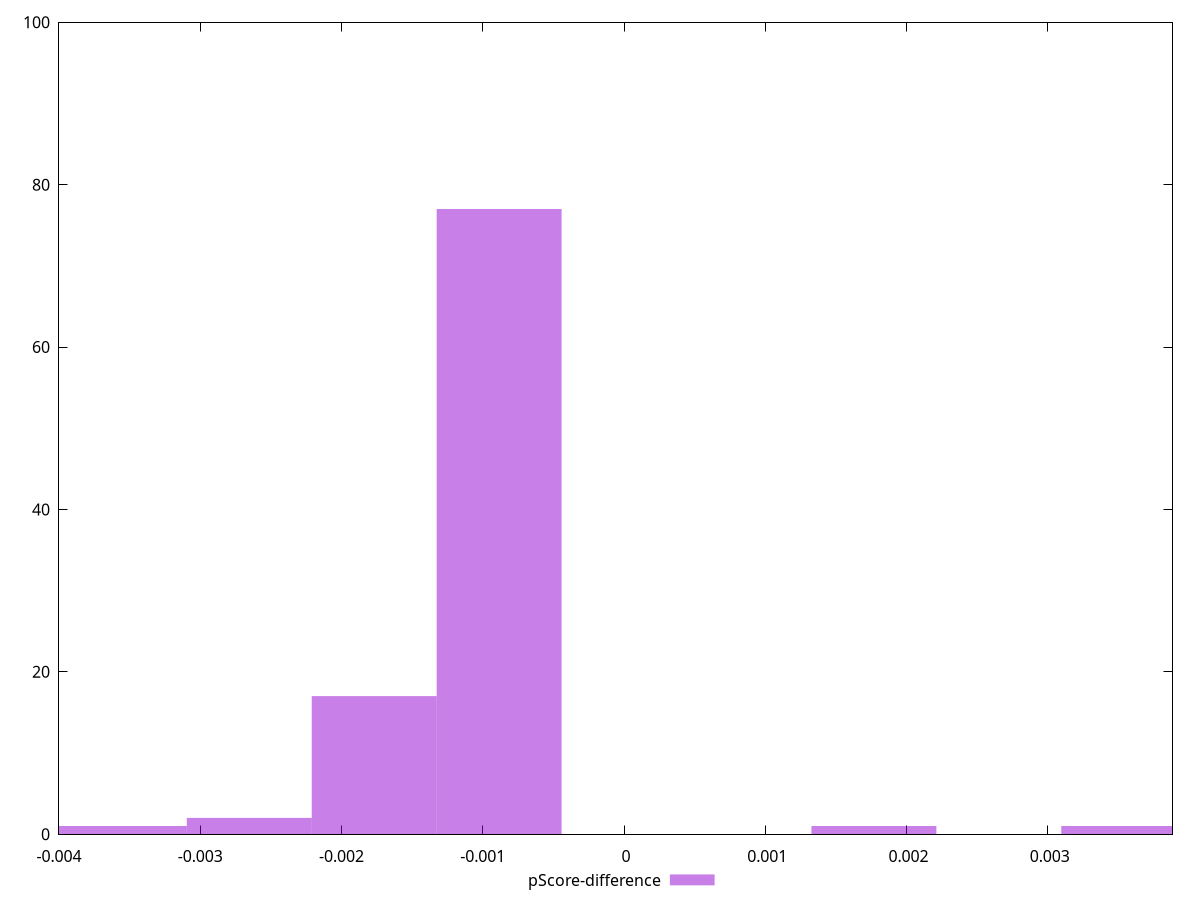 reset

$pScoreDifference <<EOF
0.0035373761108124712 1
-0.0017686880554062356 17
-0.0008843440277031178 77
-0.004421720138515589 1
-0.0035373761108124712 1
-0.002653032083109353 2
0.0017686880554062356 1
EOF

set key outside below
set boxwidth 0.0008843440277031178
set xrange [-0.0040000000000000036:0.0038823529411765034]
set yrange [0:100]
set trange [0:100]
set style fill transparent solid 0.5 noborder
set terminal svg size 640, 490 enhanced background rgb 'white'
set output "report_00019_2021-02-10T18-14-37.922Z//uses-rel-preload/samples/pages+cached+noadtech+nomedia/pScore-difference/histogram.svg"

plot $pScoreDifference title "pScore-difference" with boxes

reset
